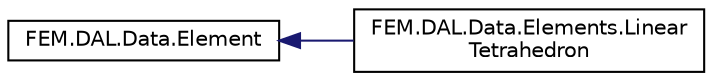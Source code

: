 digraph "Graphical Class Hierarchy"
{
 // LATEX_PDF_SIZE
  edge [fontname="Helvetica",fontsize="10",labelfontname="Helvetica",labelfontsize="10"];
  node [fontname="Helvetica",fontsize="10",shape=record];
  rankdir="LR";
  Node0 [label="FEM.DAL.Data.Element",height=0.2,width=0.4,color="black", fillcolor="white", style="filled",URL="$class_f_e_m_1_1_d_a_l_1_1_data_1_1_element.html",tooltip="Конечный элемент"];
  Node0 -> Node1 [dir="back",color="midnightblue",fontsize="10",style="solid",fontname="Helvetica"];
  Node1 [label="FEM.DAL.Data.Elements.Linear\lTetrahedron",height=0.2,width=0.4,color="black", fillcolor="white", style="filled",URL="$class_f_e_m_1_1_d_a_l_1_1_data_1_1_elements_1_1_linear_tetrahedron.html",tooltip="Линейный тетраэдральный конечный элемент"];
}
